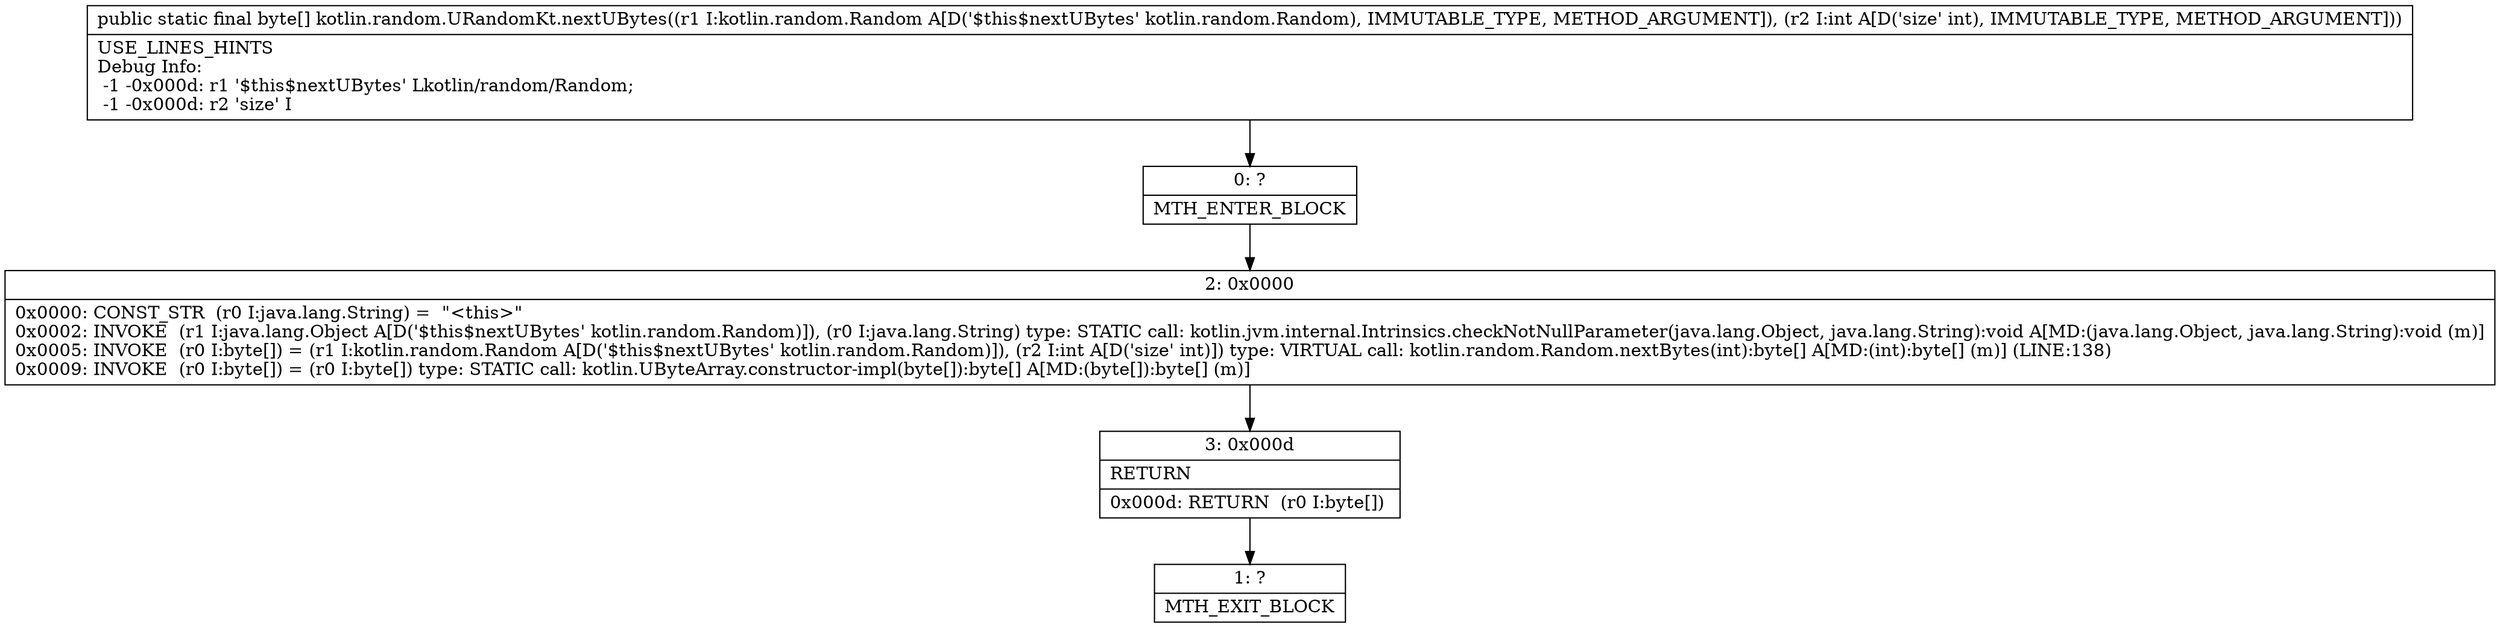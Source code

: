 digraph "CFG forkotlin.random.URandomKt.nextUBytes(Lkotlin\/random\/Random;I)[B" {
Node_0 [shape=record,label="{0\:\ ?|MTH_ENTER_BLOCK\l}"];
Node_2 [shape=record,label="{2\:\ 0x0000|0x0000: CONST_STR  (r0 I:java.lang.String) =  \"\<this\>\" \l0x0002: INVOKE  (r1 I:java.lang.Object A[D('$this$nextUBytes' kotlin.random.Random)]), (r0 I:java.lang.String) type: STATIC call: kotlin.jvm.internal.Intrinsics.checkNotNullParameter(java.lang.Object, java.lang.String):void A[MD:(java.lang.Object, java.lang.String):void (m)]\l0x0005: INVOKE  (r0 I:byte[]) = (r1 I:kotlin.random.Random A[D('$this$nextUBytes' kotlin.random.Random)]), (r2 I:int A[D('size' int)]) type: VIRTUAL call: kotlin.random.Random.nextBytes(int):byte[] A[MD:(int):byte[] (m)] (LINE:138)\l0x0009: INVOKE  (r0 I:byte[]) = (r0 I:byte[]) type: STATIC call: kotlin.UByteArray.constructor\-impl(byte[]):byte[] A[MD:(byte[]):byte[] (m)]\l}"];
Node_3 [shape=record,label="{3\:\ 0x000d|RETURN\l|0x000d: RETURN  (r0 I:byte[]) \l}"];
Node_1 [shape=record,label="{1\:\ ?|MTH_EXIT_BLOCK\l}"];
MethodNode[shape=record,label="{public static final byte[] kotlin.random.URandomKt.nextUBytes((r1 I:kotlin.random.Random A[D('$this$nextUBytes' kotlin.random.Random), IMMUTABLE_TYPE, METHOD_ARGUMENT]), (r2 I:int A[D('size' int), IMMUTABLE_TYPE, METHOD_ARGUMENT]))  | USE_LINES_HINTS\lDebug Info:\l  \-1 \-0x000d: r1 '$this$nextUBytes' Lkotlin\/random\/Random;\l  \-1 \-0x000d: r2 'size' I\l}"];
MethodNode -> Node_0;Node_0 -> Node_2;
Node_2 -> Node_3;
Node_3 -> Node_1;
}

